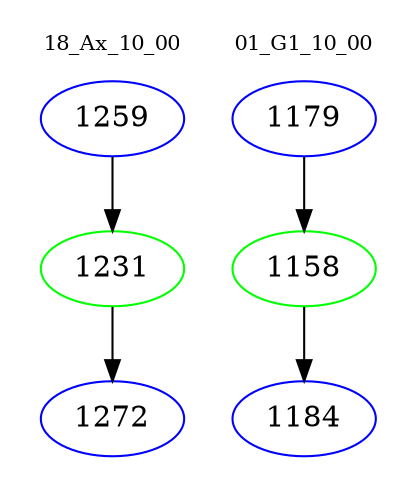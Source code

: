digraph{
subgraph cluster_0 {
color = white
label = "18_Ax_10_00";
fontsize=10;
T0_1259 [label="1259", color="blue"]
T0_1259 -> T0_1231 [color="black"]
T0_1231 [label="1231", color="green"]
T0_1231 -> T0_1272 [color="black"]
T0_1272 [label="1272", color="blue"]
}
subgraph cluster_1 {
color = white
label = "01_G1_10_00";
fontsize=10;
T1_1179 [label="1179", color="blue"]
T1_1179 -> T1_1158 [color="black"]
T1_1158 [label="1158", color="green"]
T1_1158 -> T1_1184 [color="black"]
T1_1184 [label="1184", color="blue"]
}
}
